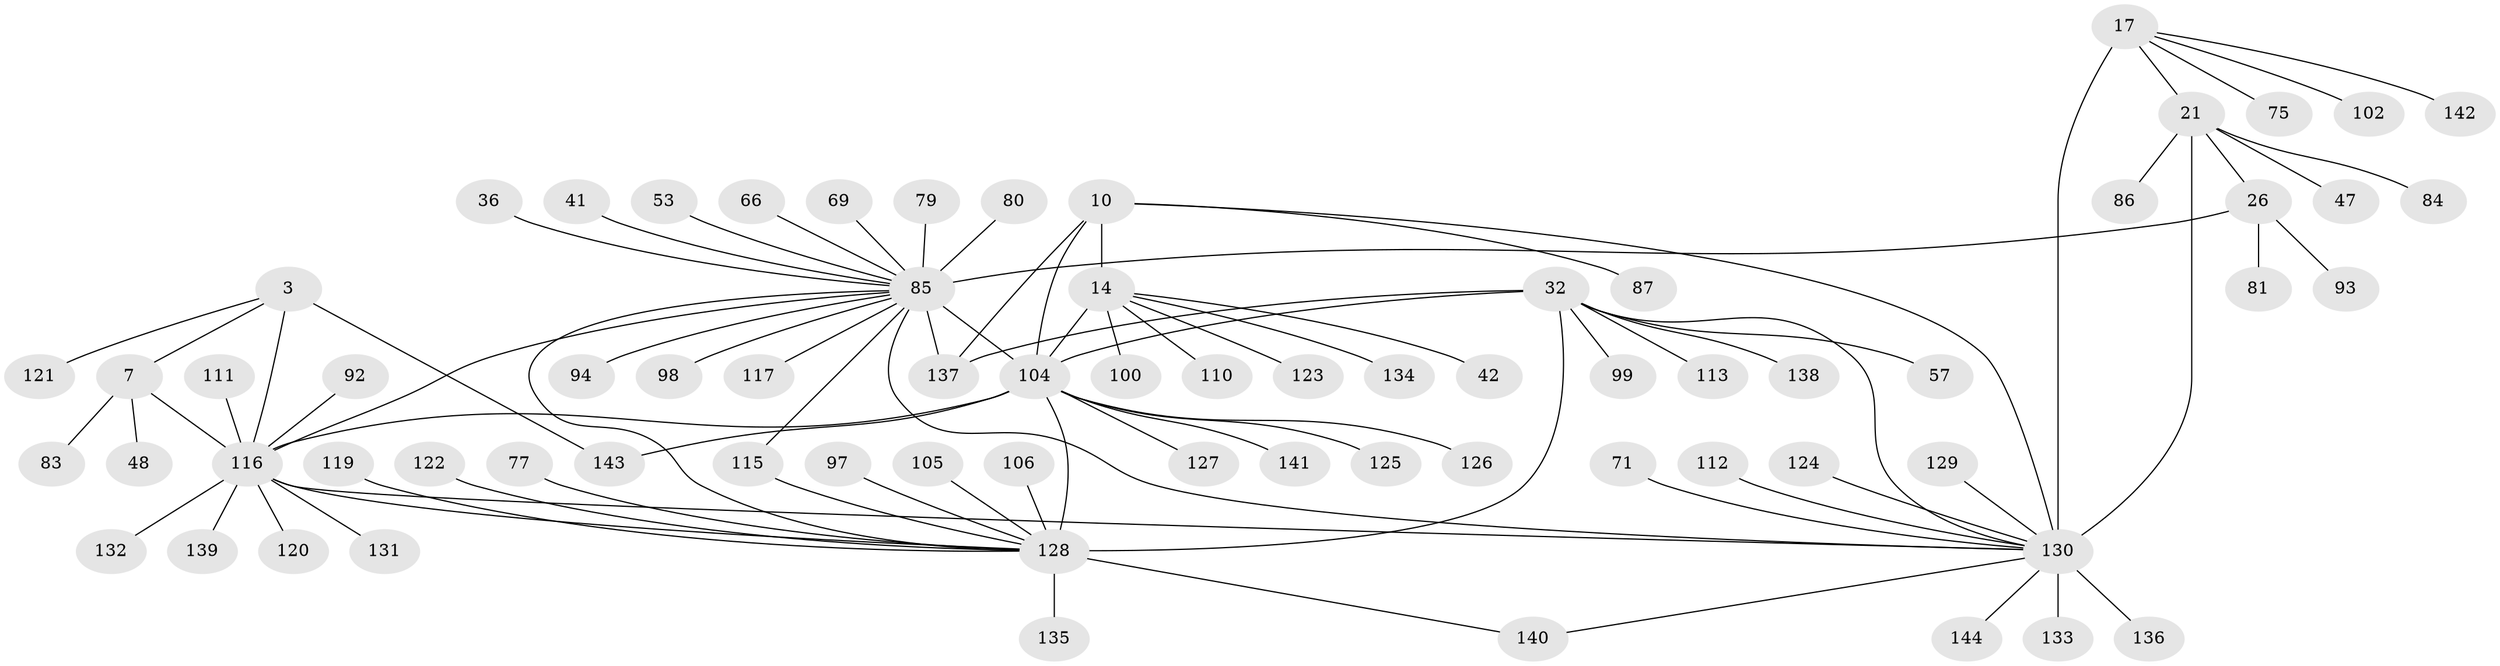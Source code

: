// original degree distribution, {9: 0.034722222222222224, 7: 0.027777777777777776, 15: 0.006944444444444444, 11: 0.034722222222222224, 8: 0.05555555555555555, 6: 0.006944444444444444, 10: 0.05555555555555555, 14: 0.006944444444444444, 12: 0.006944444444444444, 13: 0.006944444444444444, 1: 0.5347222222222222, 2: 0.1875, 4: 0.013888888888888888, 3: 0.020833333333333332}
// Generated by graph-tools (version 1.1) at 2025/57/03/04/25 21:57:41]
// undirected, 72 vertices, 87 edges
graph export_dot {
graph [start="1"]
  node [color=gray90,style=filled];
  3 [super="+2"];
  7 [super="+6"];
  10 [super="+9"];
  14 [super="+13"];
  17 [super="+15"];
  21 [super="+20"];
  26 [super="+24"];
  32 [super="+31"];
  36;
  41;
  42;
  47;
  48;
  53;
  57;
  66;
  69;
  71;
  75;
  77;
  79 [super="+37"];
  80;
  81 [super="+52"];
  83;
  84;
  85 [super="+25+40+61+62+28"];
  86;
  87;
  92 [super="+91"];
  93;
  94;
  97;
  98;
  99;
  100;
  102;
  104 [super="+12+59+65+101"];
  105;
  106;
  110;
  111;
  112 [super="+96"];
  113;
  115;
  116 [super="+5+55+63+67+70"];
  117 [super="+108"];
  119;
  120;
  121 [super="+49"];
  122;
  123;
  124;
  125;
  126 [super="+95"];
  127 [super="+107"];
  128 [super="+35+88+39+46+51+54+58+68+34+73+76"];
  129;
  130 [super="+18+50+103+114"];
  131 [super="+56"];
  132;
  133;
  134;
  135;
  136;
  137 [super="+89"];
  138;
  139;
  140;
  141 [super="+118"];
  142;
  143;
  144;
  3 -- 7 [weight=4];
  3 -- 143;
  3 -- 121;
  3 -- 116 [weight=6];
  7 -- 48;
  7 -- 83;
  7 -- 116 [weight=6];
  10 -- 14 [weight=4];
  10 -- 87;
  10 -- 137;
  10 -- 130;
  10 -- 104 [weight=6];
  14 -- 100;
  14 -- 123;
  14 -- 134;
  14 -- 42;
  14 -- 110;
  14 -- 104 [weight=6];
  17 -- 21 [weight=4];
  17 -- 75;
  17 -- 102;
  17 -- 142;
  17 -- 130 [weight=7];
  21 -- 26;
  21 -- 84;
  21 -- 86;
  21 -- 47;
  21 -- 130 [weight=7];
  26 -- 93;
  26 -- 81;
  26 -- 85 [weight=10];
  32 -- 57;
  32 -- 113;
  32 -- 99;
  32 -- 104 [weight=2];
  32 -- 138;
  32 -- 137;
  32 -- 130 [weight=3];
  32 -- 128 [weight=10];
  36 -- 85;
  41 -- 85;
  53 -- 85;
  66 -- 85;
  69 -- 85;
  71 -- 130;
  77 -- 128;
  79 -- 85;
  80 -- 85;
  85 -- 130 [weight=2];
  85 -- 137;
  85 -- 94;
  85 -- 98;
  85 -- 116;
  85 -- 117;
  85 -- 128;
  85 -- 104;
  85 -- 115;
  92 -- 116;
  97 -- 128;
  104 -- 141;
  104 -- 143;
  104 -- 116;
  104 -- 125;
  104 -- 126;
  104 -- 127;
  104 -- 128;
  105 -- 128;
  106 -- 128;
  111 -- 116;
  112 -- 130;
  115 -- 128;
  116 -- 128 [weight=4];
  116 -- 130;
  116 -- 131;
  116 -- 132;
  116 -- 139;
  116 -- 120;
  119 -- 128;
  122 -- 128;
  124 -- 130;
  128 -- 135;
  128 -- 140;
  129 -- 130;
  130 -- 133;
  130 -- 136;
  130 -- 140;
  130 -- 144;
}
